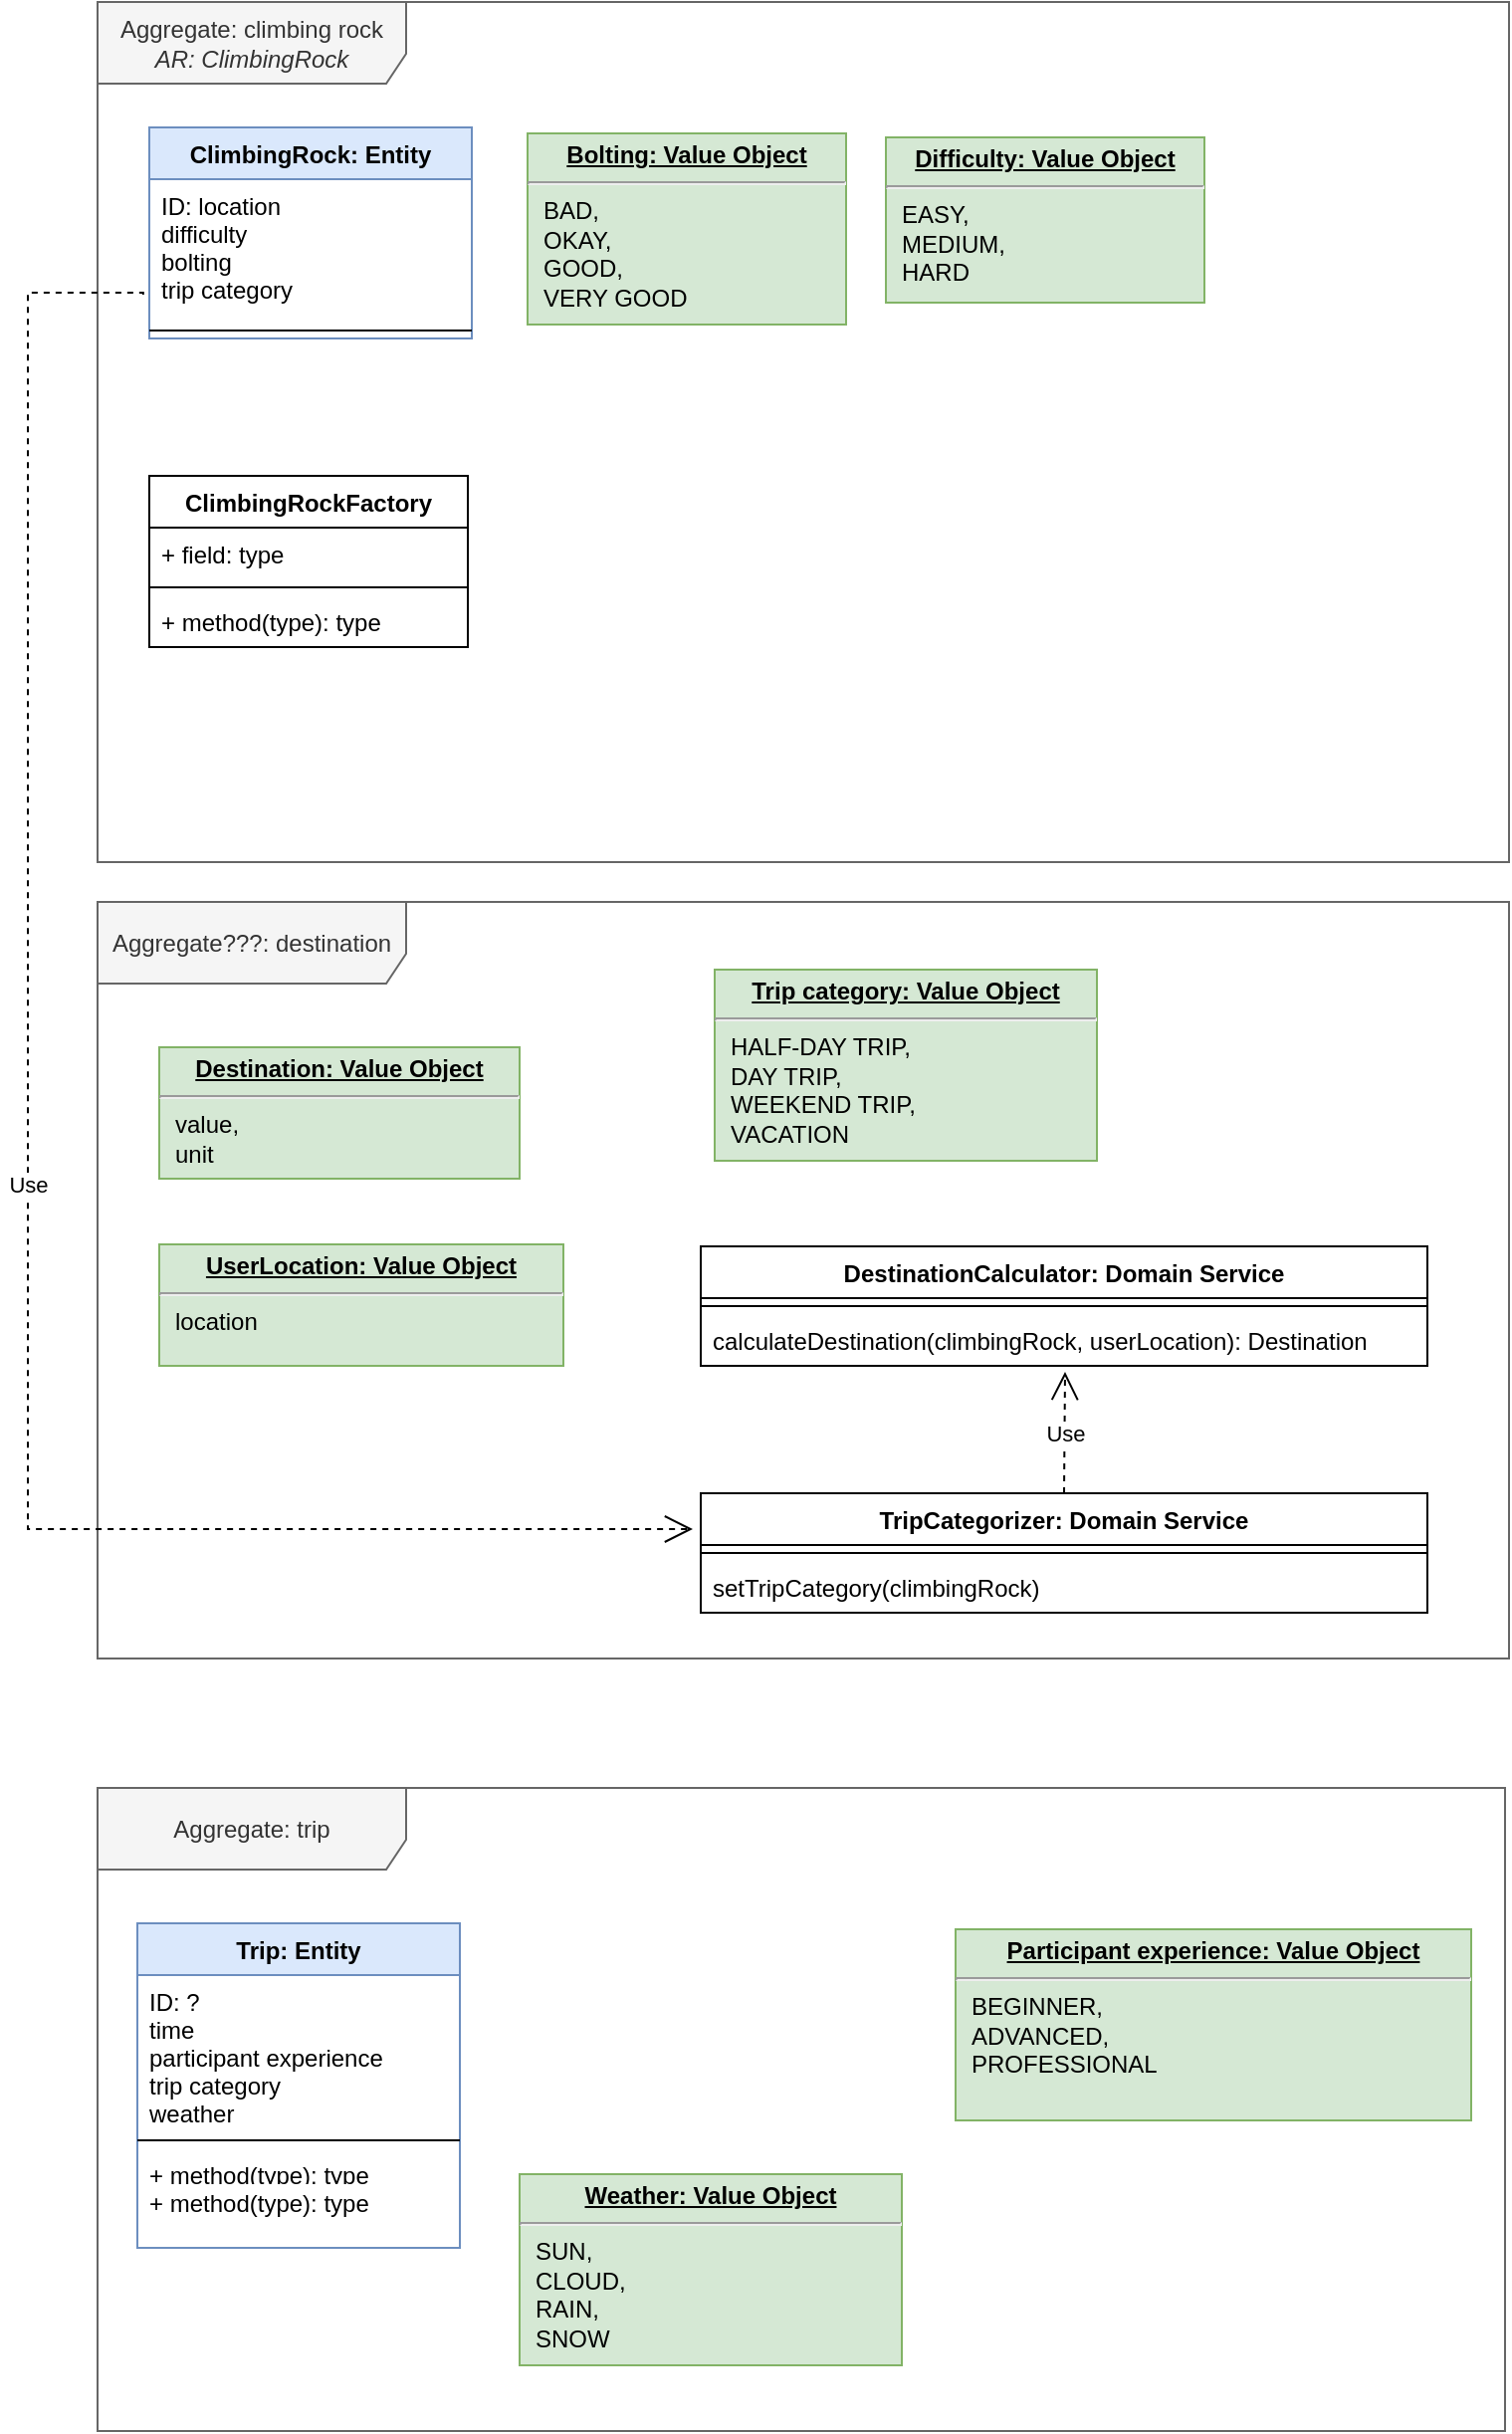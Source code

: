 <mxfile version="15.7.0" type="device"><diagram id="9l4FLtQHy9QG46kj5M0F" name="Page-1"><mxGraphModel dx="1198" dy="601" grid="0" gridSize="10" guides="1" tooltips="1" connect="1" arrows="1" fold="1" page="1" pageScale="1" pageWidth="827" pageHeight="1169" math="0" shadow="0"><root><mxCell id="0"/><mxCell id="1" parent="0"/><mxCell id="mNoNZIGWrOQZworvdbC--5" value="ClimbingRock: Entity" style="swimlane;fontStyle=1;align=center;verticalAlign=top;childLayout=stackLayout;horizontal=1;startSize=26;horizontalStack=0;resizeParent=1;resizeParentMax=0;resizeLast=0;collapsible=1;marginBottom=0;fillColor=#dae8fc;strokeColor=#6c8ebf;" vertex="1" parent="1"><mxGeometry x="100" y="100" width="162" height="106" as="geometry"/></mxCell><mxCell id="mNoNZIGWrOQZworvdbC--6" value="ID: location&#xA;difficulty&#xA;bolting&#xA;trip category&#xA;" style="text;strokeColor=none;fillColor=none;align=left;verticalAlign=top;spacingLeft=4;spacingRight=4;overflow=hidden;rotatable=0;points=[[0,0.5],[1,0.5]];portConstraint=eastwest;" vertex="1" parent="mNoNZIGWrOQZworvdbC--5"><mxGeometry y="26" width="162" height="72" as="geometry"/></mxCell><mxCell id="mNoNZIGWrOQZworvdbC--7" value="" style="line;strokeWidth=1;fillColor=none;align=left;verticalAlign=middle;spacingTop=-1;spacingLeft=3;spacingRight=3;rotatable=0;labelPosition=right;points=[];portConstraint=eastwest;" vertex="1" parent="mNoNZIGWrOQZworvdbC--5"><mxGeometry y="98" width="162" height="8" as="geometry"/></mxCell><mxCell id="mNoNZIGWrOQZworvdbC--10" value="Trip: Entity" style="swimlane;fontStyle=1;align=center;verticalAlign=top;childLayout=stackLayout;horizontal=1;startSize=26;horizontalStack=0;resizeParent=1;resizeParentMax=0;resizeLast=0;collapsible=1;marginBottom=0;fillColor=#dae8fc;strokeColor=#6c8ebf;" vertex="1" parent="1"><mxGeometry x="94" y="1002" width="162" height="163" as="geometry"/></mxCell><mxCell id="mNoNZIGWrOQZworvdbC--11" value="ID: ?&#xA;time&#xA;participant experience&#xA;trip category&#xA;weather&#xA;" style="text;strokeColor=none;fillColor=none;align=left;verticalAlign=top;spacingLeft=4;spacingRight=4;overflow=hidden;rotatable=0;points=[[0,0.5],[1,0.5]];portConstraint=eastwest;" vertex="1" parent="mNoNZIGWrOQZworvdbC--10"><mxGeometry y="26" width="162" height="79" as="geometry"/></mxCell><mxCell id="mNoNZIGWrOQZworvdbC--12" value="" style="line;strokeWidth=1;fillColor=none;align=left;verticalAlign=middle;spacingTop=-1;spacingLeft=3;spacingRight=3;rotatable=0;labelPosition=right;points=[];portConstraint=eastwest;" vertex="1" parent="mNoNZIGWrOQZworvdbC--10"><mxGeometry y="105" width="162" height="8" as="geometry"/></mxCell><mxCell id="mNoNZIGWrOQZworvdbC--13" value="+ method(type): type" style="text;strokeColor=none;fillColor=none;align=left;verticalAlign=top;spacingLeft=4;spacingRight=4;overflow=hidden;rotatable=0;points=[[0,0.5],[1,0.5]];portConstraint=eastwest;" vertex="1" parent="mNoNZIGWrOQZworvdbC--10"><mxGeometry y="113" width="162" height="14" as="geometry"/></mxCell><mxCell id="mNoNZIGWrOQZworvdbC--14" value="+ method(type): type" style="text;strokeColor=none;fillColor=none;align=left;verticalAlign=top;spacingLeft=4;spacingRight=4;overflow=hidden;rotatable=0;points=[[0,0.5],[1,0.5]];portConstraint=eastwest;" vertex="1" parent="mNoNZIGWrOQZworvdbC--10"><mxGeometry y="127" width="162" height="36" as="geometry"/></mxCell><mxCell id="mNoNZIGWrOQZworvdbC--16" value="Aggregate: climbing rock&lt;br&gt;&lt;i&gt;AR: ClimbingRock&lt;/i&gt;" style="shape=umlFrame;whiteSpace=wrap;html=1;width=155;height=41;fillColor=#f5f5f5;fontColor=#333333;strokeColor=#666666;" vertex="1" parent="1"><mxGeometry x="74" y="37" width="709" height="432" as="geometry"/></mxCell><mxCell id="mNoNZIGWrOQZworvdbC--15" value="Aggregate: trip" style="shape=umlFrame;whiteSpace=wrap;html=1;width=155;height=41;fillColor=#f5f5f5;fontColor=#333333;strokeColor=#666666;" vertex="1" parent="1"><mxGeometry x="74" y="934" width="707" height="323" as="geometry"/></mxCell><mxCell id="mNoNZIGWrOQZworvdbC--18" value="&lt;p style=&quot;margin: 0px ; margin-top: 4px ; text-align: center ; text-decoration: underline&quot;&gt;&lt;b&gt;Trip category: Value Object&lt;br&gt;&lt;/b&gt;&lt;/p&gt;&lt;hr&gt;&lt;p style=&quot;margin: 0px ; margin-left: 8px&quot;&gt;HALF-DAY TRIP,&lt;/p&gt;&lt;p style=&quot;margin: 0px ; margin-left: 8px&quot;&gt;DAY TRIP,&lt;/p&gt;&lt;p style=&quot;margin: 0px ; margin-left: 8px&quot;&gt;WEEKEND TRIP,&lt;br&gt;VACATION&lt;br&gt;&lt;/p&gt;" style="verticalAlign=top;align=left;overflow=fill;fontSize=12;fontFamily=Helvetica;html=1;fillColor=#d5e8d4;strokeColor=#82b366;" vertex="1" parent="1"><mxGeometry x="384" y="523" width="192" height="96" as="geometry"/></mxCell><mxCell id="mNoNZIGWrOQZworvdbC--19" value="&lt;p style=&quot;margin: 0px ; margin-top: 4px ; text-align: center ; text-decoration: underline&quot;&gt;&lt;b&gt;Bolting: Value Object&lt;br&gt;&lt;/b&gt;&lt;/p&gt;&lt;hr&gt;&lt;p style=&quot;margin: 0px ; margin-left: 8px&quot;&gt;BAD,&lt;/p&gt;&lt;p style=&quot;margin: 0px ; margin-left: 8px&quot;&gt;OKAY,&lt;/p&gt;&lt;p style=&quot;margin: 0px ; margin-left: 8px&quot;&gt;GOOD,&lt;/p&gt;&lt;p style=&quot;margin: 0px ; margin-left: 8px&quot;&gt;VERY GOOD&lt;br&gt;&lt;/p&gt;" style="verticalAlign=top;align=left;overflow=fill;fontSize=12;fontFamily=Helvetica;html=1;fillColor=#d5e8d4;strokeColor=#82b366;" vertex="1" parent="1"><mxGeometry x="290" y="103" width="160" height="96" as="geometry"/></mxCell><mxCell id="mNoNZIGWrOQZworvdbC--20" value="&lt;p style=&quot;margin: 0px ; margin-top: 4px ; text-align: center ; text-decoration: underline&quot;&gt;&lt;b&gt;Difficulty: Value Object&lt;br&gt;&lt;/b&gt;&lt;/p&gt;&lt;hr&gt;&lt;p style=&quot;margin: 0px ; margin-left: 8px&quot;&gt;EASY,&lt;/p&gt;&lt;p style=&quot;margin: 0px ; margin-left: 8px&quot;&gt;MEDIUM,&lt;/p&gt;&lt;p style=&quot;margin: 0px ; margin-left: 8px&quot;&gt;HARD&lt;br&gt;&lt;/p&gt;" style="verticalAlign=top;align=left;overflow=fill;fontSize=12;fontFamily=Helvetica;html=1;fillColor=#d5e8d4;strokeColor=#82b366;" vertex="1" parent="1"><mxGeometry x="470" y="105" width="160" height="83" as="geometry"/></mxCell><mxCell id="mNoNZIGWrOQZworvdbC--21" value="&lt;p style=&quot;margin: 0px ; margin-top: 4px ; text-align: center ; text-decoration: underline&quot;&gt;&lt;b&gt;Participant experience: Value Object&lt;br&gt;&lt;/b&gt;&lt;/p&gt;&lt;hr&gt;&lt;p style=&quot;margin: 0px ; margin-left: 8px&quot;&gt;BEGINNER,&lt;/p&gt;&lt;p style=&quot;margin: 0px ; margin-left: 8px&quot;&gt;ADVANCED,&lt;/p&gt;&lt;p style=&quot;margin: 0px ; margin-left: 8px&quot;&gt;PROFESSIONAL&lt;br&gt;&lt;/p&gt;" style="verticalAlign=top;align=left;overflow=fill;fontSize=12;fontFamily=Helvetica;html=1;fillColor=#d5e8d4;strokeColor=#82b366;" vertex="1" parent="1"><mxGeometry x="505" y="1005" width="259" height="96" as="geometry"/></mxCell><mxCell id="mNoNZIGWrOQZworvdbC--22" value="&lt;p style=&quot;margin: 0px ; margin-top: 4px ; text-align: center ; text-decoration: underline&quot;&gt;&lt;b&gt;Weather: Value Object&lt;br&gt;&lt;/b&gt;&lt;/p&gt;&lt;hr&gt;&lt;p style=&quot;margin: 0px ; margin-left: 8px&quot;&gt;SUN,&lt;/p&gt;&lt;p style=&quot;margin: 0px ; margin-left: 8px&quot;&gt;CLOUD,&lt;/p&gt;&lt;p style=&quot;margin: 0px ; margin-left: 8px&quot;&gt;RAIN,&lt;/p&gt;&lt;p style=&quot;margin: 0px ; margin-left: 8px&quot;&gt;SNOW&lt;br&gt;&lt;/p&gt;" style="verticalAlign=top;align=left;overflow=fill;fontSize=12;fontFamily=Helvetica;html=1;fillColor=#d5e8d4;strokeColor=#82b366;" vertex="1" parent="1"><mxGeometry x="286" y="1128" width="192" height="96" as="geometry"/></mxCell><mxCell id="mNoNZIGWrOQZworvdbC--23" value="ClimbingRockFactory" style="swimlane;fontStyle=1;align=center;verticalAlign=top;childLayout=stackLayout;horizontal=1;startSize=26;horizontalStack=0;resizeParent=1;resizeParentMax=0;resizeLast=0;collapsible=1;marginBottom=0;" vertex="1" parent="1"><mxGeometry x="100" y="275" width="160" height="86" as="geometry"/></mxCell><mxCell id="mNoNZIGWrOQZworvdbC--24" value="+ field: type" style="text;strokeColor=none;fillColor=none;align=left;verticalAlign=top;spacingLeft=4;spacingRight=4;overflow=hidden;rotatable=0;points=[[0,0.5],[1,0.5]];portConstraint=eastwest;" vertex="1" parent="mNoNZIGWrOQZworvdbC--23"><mxGeometry y="26" width="160" height="26" as="geometry"/></mxCell><mxCell id="mNoNZIGWrOQZworvdbC--25" value="" style="line;strokeWidth=1;fillColor=none;align=left;verticalAlign=middle;spacingTop=-1;spacingLeft=3;spacingRight=3;rotatable=0;labelPosition=right;points=[];portConstraint=eastwest;" vertex="1" parent="mNoNZIGWrOQZworvdbC--23"><mxGeometry y="52" width="160" height="8" as="geometry"/></mxCell><mxCell id="mNoNZIGWrOQZworvdbC--26" value="+ method(type): type" style="text;strokeColor=none;fillColor=none;align=left;verticalAlign=top;spacingLeft=4;spacingRight=4;overflow=hidden;rotatable=0;points=[[0,0.5],[1,0.5]];portConstraint=eastwest;" vertex="1" parent="mNoNZIGWrOQZworvdbC--23"><mxGeometry y="60" width="160" height="26" as="geometry"/></mxCell><mxCell id="mNoNZIGWrOQZworvdbC--32" value="Aggregate???: destination" style="shape=umlFrame;whiteSpace=wrap;html=1;width=155;height=41;fillColor=#f5f5f5;fontColor=#333333;strokeColor=#666666;" vertex="1" parent="1"><mxGeometry x="74" y="489" width="709" height="380" as="geometry"/></mxCell><mxCell id="mNoNZIGWrOQZworvdbC--27" value="DestinationCalculator: Domain Service" style="swimlane;fontStyle=1;align=center;verticalAlign=top;childLayout=stackLayout;horizontal=1;startSize=26;horizontalStack=0;resizeParent=1;resizeParentMax=0;resizeLast=0;collapsible=1;marginBottom=0;" vertex="1" parent="1"><mxGeometry x="377" y="662" width="365" height="60" as="geometry"/></mxCell><mxCell id="mNoNZIGWrOQZworvdbC--29" value="" style="line;strokeWidth=1;fillColor=none;align=left;verticalAlign=middle;spacingTop=-1;spacingLeft=3;spacingRight=3;rotatable=0;labelPosition=right;points=[];portConstraint=eastwest;" vertex="1" parent="mNoNZIGWrOQZworvdbC--27"><mxGeometry y="26" width="365" height="8" as="geometry"/></mxCell><mxCell id="mNoNZIGWrOQZworvdbC--30" value="calculateDestination(climbingRock, userLocation): Destination " style="text;strokeColor=none;fillColor=none;align=left;verticalAlign=top;spacingLeft=4;spacingRight=4;overflow=hidden;rotatable=0;points=[[0,0.5],[1,0.5]];portConstraint=eastwest;" vertex="1" parent="mNoNZIGWrOQZworvdbC--27"><mxGeometry y="34" width="365" height="26" as="geometry"/></mxCell><mxCell id="mNoNZIGWrOQZworvdbC--31" value="&lt;p style=&quot;margin: 0px ; margin-top: 4px ; text-align: center ; text-decoration: underline&quot;&gt;&lt;b&gt;Destination: Value Object&lt;br&gt;&lt;/b&gt;&lt;/p&gt;&lt;hr&gt;&lt;p style=&quot;margin: 0px ; margin-left: 8px&quot;&gt;value,&lt;/p&gt;&lt;p style=&quot;margin: 0px ; margin-left: 8px&quot;&gt;unit&lt;br&gt;&lt;/p&gt;" style="verticalAlign=top;align=left;overflow=fill;fontSize=12;fontFamily=Helvetica;html=1;fillColor=#d5e8d4;strokeColor=#82b366;" vertex="1" parent="1"><mxGeometry x="105" y="562" width="181" height="66" as="geometry"/></mxCell><mxCell id="mNoNZIGWrOQZworvdbC--33" value="&lt;p style=&quot;margin: 0px ; margin-top: 4px ; text-align: center ; text-decoration: underline&quot;&gt;&lt;b&gt;UserLocation: Value Object&lt;br&gt;&lt;/b&gt;&lt;/p&gt;&lt;hr&gt;&lt;p style=&quot;margin: 0px ; margin-left: 8px&quot;&gt;location&lt;br&gt;&lt;/p&gt;&lt;p style=&quot;margin: 0px ; margin-left: 8px&quot;&gt;&lt;br&gt;&lt;/p&gt;" style="verticalAlign=top;align=left;overflow=fill;fontSize=12;fontFamily=Helvetica;html=1;fillColor=#d5e8d4;strokeColor=#82b366;" vertex="1" parent="1"><mxGeometry x="105" y="661" width="203" height="61" as="geometry"/></mxCell><mxCell id="mNoNZIGWrOQZworvdbC--36" value="TripCategorizer: Domain Service" style="swimlane;fontStyle=1;align=center;verticalAlign=top;childLayout=stackLayout;horizontal=1;startSize=26;horizontalStack=0;resizeParent=1;resizeParentMax=0;resizeLast=0;collapsible=1;marginBottom=0;" vertex="1" parent="1"><mxGeometry x="377" y="786" width="365" height="60" as="geometry"/></mxCell><mxCell id="mNoNZIGWrOQZworvdbC--37" value="" style="line;strokeWidth=1;fillColor=none;align=left;verticalAlign=middle;spacingTop=-1;spacingLeft=3;spacingRight=3;rotatable=0;labelPosition=right;points=[];portConstraint=eastwest;" vertex="1" parent="mNoNZIGWrOQZworvdbC--36"><mxGeometry y="26" width="365" height="8" as="geometry"/></mxCell><mxCell id="mNoNZIGWrOQZworvdbC--38" value="setTripCategory(climbingRock)" style="text;strokeColor=none;fillColor=none;align=left;verticalAlign=top;spacingLeft=4;spacingRight=4;overflow=hidden;rotatable=0;points=[[0,0.5],[1,0.5]];portConstraint=eastwest;" vertex="1" parent="mNoNZIGWrOQZworvdbC--36"><mxGeometry y="34" width="365" height="26" as="geometry"/></mxCell><mxCell id="mNoNZIGWrOQZworvdbC--39" value="Use" style="endArrow=open;endSize=12;dashed=1;html=1;rounded=0;exitX=0.5;exitY=0;exitDx=0;exitDy=0;" edge="1" parent="1" source="mNoNZIGWrOQZworvdbC--36"><mxGeometry width="160" relative="1" as="geometry"><mxPoint x="498" y="766" as="sourcePoint"/><mxPoint x="560" y="725" as="targetPoint"/></mxGeometry></mxCell><mxCell id="mNoNZIGWrOQZworvdbC--40" value="Use" style="endArrow=open;endSize=12;dashed=1;html=1;rounded=0;edgeStyle=orthogonalEdgeStyle;exitX=-0.019;exitY=0.806;exitDx=0;exitDy=0;exitPerimeter=0;" edge="1" parent="1" source="mNoNZIGWrOQZworvdbC--6"><mxGeometry width="160" relative="1" as="geometry"><mxPoint x="68" y="183" as="sourcePoint"/><mxPoint x="373" y="804" as="targetPoint"/><Array as="points"><mxPoint x="97" y="183"/><mxPoint x="39" y="183"/><mxPoint x="39" y="804"/></Array></mxGeometry></mxCell></root></mxGraphModel></diagram></mxfile>